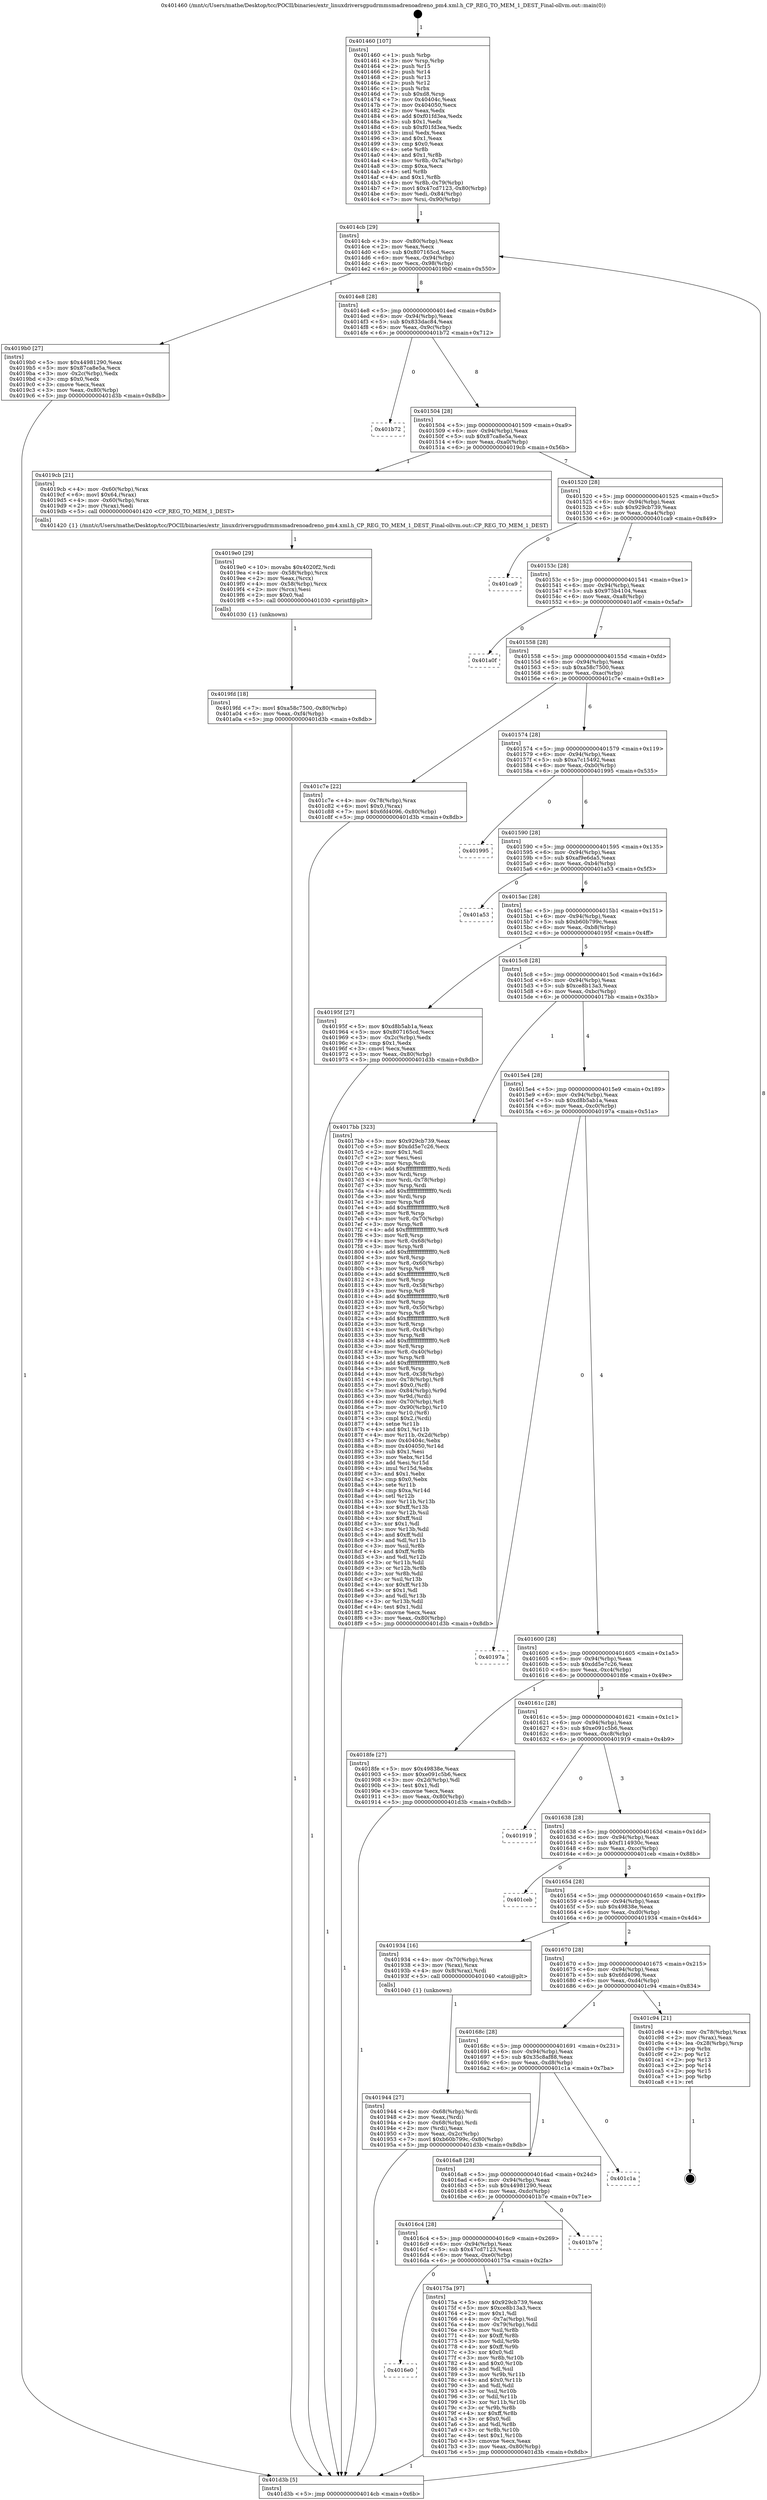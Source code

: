 digraph "0x401460" {
  label = "0x401460 (/mnt/c/Users/mathe/Desktop/tcc/POCII/binaries/extr_linuxdriversgpudrmmsmadrenoadreno_pm4.xml.h_CP_REG_TO_MEM_1_DEST_Final-ollvm.out::main(0))"
  labelloc = "t"
  node[shape=record]

  Entry [label="",width=0.3,height=0.3,shape=circle,fillcolor=black,style=filled]
  "0x4014cb" [label="{
     0x4014cb [29]\l
     | [instrs]\l
     &nbsp;&nbsp;0x4014cb \<+3\>: mov -0x80(%rbp),%eax\l
     &nbsp;&nbsp;0x4014ce \<+2\>: mov %eax,%ecx\l
     &nbsp;&nbsp;0x4014d0 \<+6\>: sub $0x807165cd,%ecx\l
     &nbsp;&nbsp;0x4014d6 \<+6\>: mov %eax,-0x94(%rbp)\l
     &nbsp;&nbsp;0x4014dc \<+6\>: mov %ecx,-0x98(%rbp)\l
     &nbsp;&nbsp;0x4014e2 \<+6\>: je 00000000004019b0 \<main+0x550\>\l
  }"]
  "0x4019b0" [label="{
     0x4019b0 [27]\l
     | [instrs]\l
     &nbsp;&nbsp;0x4019b0 \<+5\>: mov $0x44981290,%eax\l
     &nbsp;&nbsp;0x4019b5 \<+5\>: mov $0x87ca8e5a,%ecx\l
     &nbsp;&nbsp;0x4019ba \<+3\>: mov -0x2c(%rbp),%edx\l
     &nbsp;&nbsp;0x4019bd \<+3\>: cmp $0x0,%edx\l
     &nbsp;&nbsp;0x4019c0 \<+3\>: cmove %ecx,%eax\l
     &nbsp;&nbsp;0x4019c3 \<+3\>: mov %eax,-0x80(%rbp)\l
     &nbsp;&nbsp;0x4019c6 \<+5\>: jmp 0000000000401d3b \<main+0x8db\>\l
  }"]
  "0x4014e8" [label="{
     0x4014e8 [28]\l
     | [instrs]\l
     &nbsp;&nbsp;0x4014e8 \<+5\>: jmp 00000000004014ed \<main+0x8d\>\l
     &nbsp;&nbsp;0x4014ed \<+6\>: mov -0x94(%rbp),%eax\l
     &nbsp;&nbsp;0x4014f3 \<+5\>: sub $0x833dac84,%eax\l
     &nbsp;&nbsp;0x4014f8 \<+6\>: mov %eax,-0x9c(%rbp)\l
     &nbsp;&nbsp;0x4014fe \<+6\>: je 0000000000401b72 \<main+0x712\>\l
  }"]
  Exit [label="",width=0.3,height=0.3,shape=circle,fillcolor=black,style=filled,peripheries=2]
  "0x401b72" [label="{
     0x401b72\l
  }", style=dashed]
  "0x401504" [label="{
     0x401504 [28]\l
     | [instrs]\l
     &nbsp;&nbsp;0x401504 \<+5\>: jmp 0000000000401509 \<main+0xa9\>\l
     &nbsp;&nbsp;0x401509 \<+6\>: mov -0x94(%rbp),%eax\l
     &nbsp;&nbsp;0x40150f \<+5\>: sub $0x87ca8e5a,%eax\l
     &nbsp;&nbsp;0x401514 \<+6\>: mov %eax,-0xa0(%rbp)\l
     &nbsp;&nbsp;0x40151a \<+6\>: je 00000000004019cb \<main+0x56b\>\l
  }"]
  "0x4019fd" [label="{
     0x4019fd [18]\l
     | [instrs]\l
     &nbsp;&nbsp;0x4019fd \<+7\>: movl $0xa58c7500,-0x80(%rbp)\l
     &nbsp;&nbsp;0x401a04 \<+6\>: mov %eax,-0xf4(%rbp)\l
     &nbsp;&nbsp;0x401a0a \<+5\>: jmp 0000000000401d3b \<main+0x8db\>\l
  }"]
  "0x4019cb" [label="{
     0x4019cb [21]\l
     | [instrs]\l
     &nbsp;&nbsp;0x4019cb \<+4\>: mov -0x60(%rbp),%rax\l
     &nbsp;&nbsp;0x4019cf \<+6\>: movl $0x64,(%rax)\l
     &nbsp;&nbsp;0x4019d5 \<+4\>: mov -0x60(%rbp),%rax\l
     &nbsp;&nbsp;0x4019d9 \<+2\>: mov (%rax),%edi\l
     &nbsp;&nbsp;0x4019db \<+5\>: call 0000000000401420 \<CP_REG_TO_MEM_1_DEST\>\l
     | [calls]\l
     &nbsp;&nbsp;0x401420 \{1\} (/mnt/c/Users/mathe/Desktop/tcc/POCII/binaries/extr_linuxdriversgpudrmmsmadrenoadreno_pm4.xml.h_CP_REG_TO_MEM_1_DEST_Final-ollvm.out::CP_REG_TO_MEM_1_DEST)\l
  }"]
  "0x401520" [label="{
     0x401520 [28]\l
     | [instrs]\l
     &nbsp;&nbsp;0x401520 \<+5\>: jmp 0000000000401525 \<main+0xc5\>\l
     &nbsp;&nbsp;0x401525 \<+6\>: mov -0x94(%rbp),%eax\l
     &nbsp;&nbsp;0x40152b \<+5\>: sub $0x929cb739,%eax\l
     &nbsp;&nbsp;0x401530 \<+6\>: mov %eax,-0xa4(%rbp)\l
     &nbsp;&nbsp;0x401536 \<+6\>: je 0000000000401ca9 \<main+0x849\>\l
  }"]
  "0x4019e0" [label="{
     0x4019e0 [29]\l
     | [instrs]\l
     &nbsp;&nbsp;0x4019e0 \<+10\>: movabs $0x4020f2,%rdi\l
     &nbsp;&nbsp;0x4019ea \<+4\>: mov -0x58(%rbp),%rcx\l
     &nbsp;&nbsp;0x4019ee \<+2\>: mov %eax,(%rcx)\l
     &nbsp;&nbsp;0x4019f0 \<+4\>: mov -0x58(%rbp),%rcx\l
     &nbsp;&nbsp;0x4019f4 \<+2\>: mov (%rcx),%esi\l
     &nbsp;&nbsp;0x4019f6 \<+2\>: mov $0x0,%al\l
     &nbsp;&nbsp;0x4019f8 \<+5\>: call 0000000000401030 \<printf@plt\>\l
     | [calls]\l
     &nbsp;&nbsp;0x401030 \{1\} (unknown)\l
  }"]
  "0x401ca9" [label="{
     0x401ca9\l
  }", style=dashed]
  "0x40153c" [label="{
     0x40153c [28]\l
     | [instrs]\l
     &nbsp;&nbsp;0x40153c \<+5\>: jmp 0000000000401541 \<main+0xe1\>\l
     &nbsp;&nbsp;0x401541 \<+6\>: mov -0x94(%rbp),%eax\l
     &nbsp;&nbsp;0x401547 \<+5\>: sub $0x975b4104,%eax\l
     &nbsp;&nbsp;0x40154c \<+6\>: mov %eax,-0xa8(%rbp)\l
     &nbsp;&nbsp;0x401552 \<+6\>: je 0000000000401a0f \<main+0x5af\>\l
  }"]
  "0x401944" [label="{
     0x401944 [27]\l
     | [instrs]\l
     &nbsp;&nbsp;0x401944 \<+4\>: mov -0x68(%rbp),%rdi\l
     &nbsp;&nbsp;0x401948 \<+2\>: mov %eax,(%rdi)\l
     &nbsp;&nbsp;0x40194a \<+4\>: mov -0x68(%rbp),%rdi\l
     &nbsp;&nbsp;0x40194e \<+2\>: mov (%rdi),%eax\l
     &nbsp;&nbsp;0x401950 \<+3\>: mov %eax,-0x2c(%rbp)\l
     &nbsp;&nbsp;0x401953 \<+7\>: movl $0xb60b799c,-0x80(%rbp)\l
     &nbsp;&nbsp;0x40195a \<+5\>: jmp 0000000000401d3b \<main+0x8db\>\l
  }"]
  "0x401a0f" [label="{
     0x401a0f\l
  }", style=dashed]
  "0x401558" [label="{
     0x401558 [28]\l
     | [instrs]\l
     &nbsp;&nbsp;0x401558 \<+5\>: jmp 000000000040155d \<main+0xfd\>\l
     &nbsp;&nbsp;0x40155d \<+6\>: mov -0x94(%rbp),%eax\l
     &nbsp;&nbsp;0x401563 \<+5\>: sub $0xa58c7500,%eax\l
     &nbsp;&nbsp;0x401568 \<+6\>: mov %eax,-0xac(%rbp)\l
     &nbsp;&nbsp;0x40156e \<+6\>: je 0000000000401c7e \<main+0x81e\>\l
  }"]
  "0x401460" [label="{
     0x401460 [107]\l
     | [instrs]\l
     &nbsp;&nbsp;0x401460 \<+1\>: push %rbp\l
     &nbsp;&nbsp;0x401461 \<+3\>: mov %rsp,%rbp\l
     &nbsp;&nbsp;0x401464 \<+2\>: push %r15\l
     &nbsp;&nbsp;0x401466 \<+2\>: push %r14\l
     &nbsp;&nbsp;0x401468 \<+2\>: push %r13\l
     &nbsp;&nbsp;0x40146a \<+2\>: push %r12\l
     &nbsp;&nbsp;0x40146c \<+1\>: push %rbx\l
     &nbsp;&nbsp;0x40146d \<+7\>: sub $0xd8,%rsp\l
     &nbsp;&nbsp;0x401474 \<+7\>: mov 0x40404c,%eax\l
     &nbsp;&nbsp;0x40147b \<+7\>: mov 0x404050,%ecx\l
     &nbsp;&nbsp;0x401482 \<+2\>: mov %eax,%edx\l
     &nbsp;&nbsp;0x401484 \<+6\>: add $0xf01fd3ea,%edx\l
     &nbsp;&nbsp;0x40148a \<+3\>: sub $0x1,%edx\l
     &nbsp;&nbsp;0x40148d \<+6\>: sub $0xf01fd3ea,%edx\l
     &nbsp;&nbsp;0x401493 \<+3\>: imul %edx,%eax\l
     &nbsp;&nbsp;0x401496 \<+3\>: and $0x1,%eax\l
     &nbsp;&nbsp;0x401499 \<+3\>: cmp $0x0,%eax\l
     &nbsp;&nbsp;0x40149c \<+4\>: sete %r8b\l
     &nbsp;&nbsp;0x4014a0 \<+4\>: and $0x1,%r8b\l
     &nbsp;&nbsp;0x4014a4 \<+4\>: mov %r8b,-0x7a(%rbp)\l
     &nbsp;&nbsp;0x4014a8 \<+3\>: cmp $0xa,%ecx\l
     &nbsp;&nbsp;0x4014ab \<+4\>: setl %r8b\l
     &nbsp;&nbsp;0x4014af \<+4\>: and $0x1,%r8b\l
     &nbsp;&nbsp;0x4014b3 \<+4\>: mov %r8b,-0x79(%rbp)\l
     &nbsp;&nbsp;0x4014b7 \<+7\>: movl $0x47cd7123,-0x80(%rbp)\l
     &nbsp;&nbsp;0x4014be \<+6\>: mov %edi,-0x84(%rbp)\l
     &nbsp;&nbsp;0x4014c4 \<+7\>: mov %rsi,-0x90(%rbp)\l
  }"]
  "0x401c7e" [label="{
     0x401c7e [22]\l
     | [instrs]\l
     &nbsp;&nbsp;0x401c7e \<+4\>: mov -0x78(%rbp),%rax\l
     &nbsp;&nbsp;0x401c82 \<+6\>: movl $0x0,(%rax)\l
     &nbsp;&nbsp;0x401c88 \<+7\>: movl $0x6fd4096,-0x80(%rbp)\l
     &nbsp;&nbsp;0x401c8f \<+5\>: jmp 0000000000401d3b \<main+0x8db\>\l
  }"]
  "0x401574" [label="{
     0x401574 [28]\l
     | [instrs]\l
     &nbsp;&nbsp;0x401574 \<+5\>: jmp 0000000000401579 \<main+0x119\>\l
     &nbsp;&nbsp;0x401579 \<+6\>: mov -0x94(%rbp),%eax\l
     &nbsp;&nbsp;0x40157f \<+5\>: sub $0xa7c15492,%eax\l
     &nbsp;&nbsp;0x401584 \<+6\>: mov %eax,-0xb0(%rbp)\l
     &nbsp;&nbsp;0x40158a \<+6\>: je 0000000000401995 \<main+0x535\>\l
  }"]
  "0x401d3b" [label="{
     0x401d3b [5]\l
     | [instrs]\l
     &nbsp;&nbsp;0x401d3b \<+5\>: jmp 00000000004014cb \<main+0x6b\>\l
  }"]
  "0x401995" [label="{
     0x401995\l
  }", style=dashed]
  "0x401590" [label="{
     0x401590 [28]\l
     | [instrs]\l
     &nbsp;&nbsp;0x401590 \<+5\>: jmp 0000000000401595 \<main+0x135\>\l
     &nbsp;&nbsp;0x401595 \<+6\>: mov -0x94(%rbp),%eax\l
     &nbsp;&nbsp;0x40159b \<+5\>: sub $0xaf9e6da5,%eax\l
     &nbsp;&nbsp;0x4015a0 \<+6\>: mov %eax,-0xb4(%rbp)\l
     &nbsp;&nbsp;0x4015a6 \<+6\>: je 0000000000401a53 \<main+0x5f3\>\l
  }"]
  "0x4016e0" [label="{
     0x4016e0\l
  }", style=dashed]
  "0x401a53" [label="{
     0x401a53\l
  }", style=dashed]
  "0x4015ac" [label="{
     0x4015ac [28]\l
     | [instrs]\l
     &nbsp;&nbsp;0x4015ac \<+5\>: jmp 00000000004015b1 \<main+0x151\>\l
     &nbsp;&nbsp;0x4015b1 \<+6\>: mov -0x94(%rbp),%eax\l
     &nbsp;&nbsp;0x4015b7 \<+5\>: sub $0xb60b799c,%eax\l
     &nbsp;&nbsp;0x4015bc \<+6\>: mov %eax,-0xb8(%rbp)\l
     &nbsp;&nbsp;0x4015c2 \<+6\>: je 000000000040195f \<main+0x4ff\>\l
  }"]
  "0x40175a" [label="{
     0x40175a [97]\l
     | [instrs]\l
     &nbsp;&nbsp;0x40175a \<+5\>: mov $0x929cb739,%eax\l
     &nbsp;&nbsp;0x40175f \<+5\>: mov $0xce8b13a3,%ecx\l
     &nbsp;&nbsp;0x401764 \<+2\>: mov $0x1,%dl\l
     &nbsp;&nbsp;0x401766 \<+4\>: mov -0x7a(%rbp),%sil\l
     &nbsp;&nbsp;0x40176a \<+4\>: mov -0x79(%rbp),%dil\l
     &nbsp;&nbsp;0x40176e \<+3\>: mov %sil,%r8b\l
     &nbsp;&nbsp;0x401771 \<+4\>: xor $0xff,%r8b\l
     &nbsp;&nbsp;0x401775 \<+3\>: mov %dil,%r9b\l
     &nbsp;&nbsp;0x401778 \<+4\>: xor $0xff,%r9b\l
     &nbsp;&nbsp;0x40177c \<+3\>: xor $0x0,%dl\l
     &nbsp;&nbsp;0x40177f \<+3\>: mov %r8b,%r10b\l
     &nbsp;&nbsp;0x401782 \<+4\>: and $0x0,%r10b\l
     &nbsp;&nbsp;0x401786 \<+3\>: and %dl,%sil\l
     &nbsp;&nbsp;0x401789 \<+3\>: mov %r9b,%r11b\l
     &nbsp;&nbsp;0x40178c \<+4\>: and $0x0,%r11b\l
     &nbsp;&nbsp;0x401790 \<+3\>: and %dl,%dil\l
     &nbsp;&nbsp;0x401793 \<+3\>: or %sil,%r10b\l
     &nbsp;&nbsp;0x401796 \<+3\>: or %dil,%r11b\l
     &nbsp;&nbsp;0x401799 \<+3\>: xor %r11b,%r10b\l
     &nbsp;&nbsp;0x40179c \<+3\>: or %r9b,%r8b\l
     &nbsp;&nbsp;0x40179f \<+4\>: xor $0xff,%r8b\l
     &nbsp;&nbsp;0x4017a3 \<+3\>: or $0x0,%dl\l
     &nbsp;&nbsp;0x4017a6 \<+3\>: and %dl,%r8b\l
     &nbsp;&nbsp;0x4017a9 \<+3\>: or %r8b,%r10b\l
     &nbsp;&nbsp;0x4017ac \<+4\>: test $0x1,%r10b\l
     &nbsp;&nbsp;0x4017b0 \<+3\>: cmovne %ecx,%eax\l
     &nbsp;&nbsp;0x4017b3 \<+3\>: mov %eax,-0x80(%rbp)\l
     &nbsp;&nbsp;0x4017b6 \<+5\>: jmp 0000000000401d3b \<main+0x8db\>\l
  }"]
  "0x40195f" [label="{
     0x40195f [27]\l
     | [instrs]\l
     &nbsp;&nbsp;0x40195f \<+5\>: mov $0xd8b5ab1a,%eax\l
     &nbsp;&nbsp;0x401964 \<+5\>: mov $0x807165cd,%ecx\l
     &nbsp;&nbsp;0x401969 \<+3\>: mov -0x2c(%rbp),%edx\l
     &nbsp;&nbsp;0x40196c \<+3\>: cmp $0x1,%edx\l
     &nbsp;&nbsp;0x40196f \<+3\>: cmovl %ecx,%eax\l
     &nbsp;&nbsp;0x401972 \<+3\>: mov %eax,-0x80(%rbp)\l
     &nbsp;&nbsp;0x401975 \<+5\>: jmp 0000000000401d3b \<main+0x8db\>\l
  }"]
  "0x4015c8" [label="{
     0x4015c8 [28]\l
     | [instrs]\l
     &nbsp;&nbsp;0x4015c8 \<+5\>: jmp 00000000004015cd \<main+0x16d\>\l
     &nbsp;&nbsp;0x4015cd \<+6\>: mov -0x94(%rbp),%eax\l
     &nbsp;&nbsp;0x4015d3 \<+5\>: sub $0xce8b13a3,%eax\l
     &nbsp;&nbsp;0x4015d8 \<+6\>: mov %eax,-0xbc(%rbp)\l
     &nbsp;&nbsp;0x4015de \<+6\>: je 00000000004017bb \<main+0x35b\>\l
  }"]
  "0x4016c4" [label="{
     0x4016c4 [28]\l
     | [instrs]\l
     &nbsp;&nbsp;0x4016c4 \<+5\>: jmp 00000000004016c9 \<main+0x269\>\l
     &nbsp;&nbsp;0x4016c9 \<+6\>: mov -0x94(%rbp),%eax\l
     &nbsp;&nbsp;0x4016cf \<+5\>: sub $0x47cd7123,%eax\l
     &nbsp;&nbsp;0x4016d4 \<+6\>: mov %eax,-0xe0(%rbp)\l
     &nbsp;&nbsp;0x4016da \<+6\>: je 000000000040175a \<main+0x2fa\>\l
  }"]
  "0x4017bb" [label="{
     0x4017bb [323]\l
     | [instrs]\l
     &nbsp;&nbsp;0x4017bb \<+5\>: mov $0x929cb739,%eax\l
     &nbsp;&nbsp;0x4017c0 \<+5\>: mov $0xdd5e7c26,%ecx\l
     &nbsp;&nbsp;0x4017c5 \<+2\>: mov $0x1,%dl\l
     &nbsp;&nbsp;0x4017c7 \<+2\>: xor %esi,%esi\l
     &nbsp;&nbsp;0x4017c9 \<+3\>: mov %rsp,%rdi\l
     &nbsp;&nbsp;0x4017cc \<+4\>: add $0xfffffffffffffff0,%rdi\l
     &nbsp;&nbsp;0x4017d0 \<+3\>: mov %rdi,%rsp\l
     &nbsp;&nbsp;0x4017d3 \<+4\>: mov %rdi,-0x78(%rbp)\l
     &nbsp;&nbsp;0x4017d7 \<+3\>: mov %rsp,%rdi\l
     &nbsp;&nbsp;0x4017da \<+4\>: add $0xfffffffffffffff0,%rdi\l
     &nbsp;&nbsp;0x4017de \<+3\>: mov %rdi,%rsp\l
     &nbsp;&nbsp;0x4017e1 \<+3\>: mov %rsp,%r8\l
     &nbsp;&nbsp;0x4017e4 \<+4\>: add $0xfffffffffffffff0,%r8\l
     &nbsp;&nbsp;0x4017e8 \<+3\>: mov %r8,%rsp\l
     &nbsp;&nbsp;0x4017eb \<+4\>: mov %r8,-0x70(%rbp)\l
     &nbsp;&nbsp;0x4017ef \<+3\>: mov %rsp,%r8\l
     &nbsp;&nbsp;0x4017f2 \<+4\>: add $0xfffffffffffffff0,%r8\l
     &nbsp;&nbsp;0x4017f6 \<+3\>: mov %r8,%rsp\l
     &nbsp;&nbsp;0x4017f9 \<+4\>: mov %r8,-0x68(%rbp)\l
     &nbsp;&nbsp;0x4017fd \<+3\>: mov %rsp,%r8\l
     &nbsp;&nbsp;0x401800 \<+4\>: add $0xfffffffffffffff0,%r8\l
     &nbsp;&nbsp;0x401804 \<+3\>: mov %r8,%rsp\l
     &nbsp;&nbsp;0x401807 \<+4\>: mov %r8,-0x60(%rbp)\l
     &nbsp;&nbsp;0x40180b \<+3\>: mov %rsp,%r8\l
     &nbsp;&nbsp;0x40180e \<+4\>: add $0xfffffffffffffff0,%r8\l
     &nbsp;&nbsp;0x401812 \<+3\>: mov %r8,%rsp\l
     &nbsp;&nbsp;0x401815 \<+4\>: mov %r8,-0x58(%rbp)\l
     &nbsp;&nbsp;0x401819 \<+3\>: mov %rsp,%r8\l
     &nbsp;&nbsp;0x40181c \<+4\>: add $0xfffffffffffffff0,%r8\l
     &nbsp;&nbsp;0x401820 \<+3\>: mov %r8,%rsp\l
     &nbsp;&nbsp;0x401823 \<+4\>: mov %r8,-0x50(%rbp)\l
     &nbsp;&nbsp;0x401827 \<+3\>: mov %rsp,%r8\l
     &nbsp;&nbsp;0x40182a \<+4\>: add $0xfffffffffffffff0,%r8\l
     &nbsp;&nbsp;0x40182e \<+3\>: mov %r8,%rsp\l
     &nbsp;&nbsp;0x401831 \<+4\>: mov %r8,-0x48(%rbp)\l
     &nbsp;&nbsp;0x401835 \<+3\>: mov %rsp,%r8\l
     &nbsp;&nbsp;0x401838 \<+4\>: add $0xfffffffffffffff0,%r8\l
     &nbsp;&nbsp;0x40183c \<+3\>: mov %r8,%rsp\l
     &nbsp;&nbsp;0x40183f \<+4\>: mov %r8,-0x40(%rbp)\l
     &nbsp;&nbsp;0x401843 \<+3\>: mov %rsp,%r8\l
     &nbsp;&nbsp;0x401846 \<+4\>: add $0xfffffffffffffff0,%r8\l
     &nbsp;&nbsp;0x40184a \<+3\>: mov %r8,%rsp\l
     &nbsp;&nbsp;0x40184d \<+4\>: mov %r8,-0x38(%rbp)\l
     &nbsp;&nbsp;0x401851 \<+4\>: mov -0x78(%rbp),%r8\l
     &nbsp;&nbsp;0x401855 \<+7\>: movl $0x0,(%r8)\l
     &nbsp;&nbsp;0x40185c \<+7\>: mov -0x84(%rbp),%r9d\l
     &nbsp;&nbsp;0x401863 \<+3\>: mov %r9d,(%rdi)\l
     &nbsp;&nbsp;0x401866 \<+4\>: mov -0x70(%rbp),%r8\l
     &nbsp;&nbsp;0x40186a \<+7\>: mov -0x90(%rbp),%r10\l
     &nbsp;&nbsp;0x401871 \<+3\>: mov %r10,(%r8)\l
     &nbsp;&nbsp;0x401874 \<+3\>: cmpl $0x2,(%rdi)\l
     &nbsp;&nbsp;0x401877 \<+4\>: setne %r11b\l
     &nbsp;&nbsp;0x40187b \<+4\>: and $0x1,%r11b\l
     &nbsp;&nbsp;0x40187f \<+4\>: mov %r11b,-0x2d(%rbp)\l
     &nbsp;&nbsp;0x401883 \<+7\>: mov 0x40404c,%ebx\l
     &nbsp;&nbsp;0x40188a \<+8\>: mov 0x404050,%r14d\l
     &nbsp;&nbsp;0x401892 \<+3\>: sub $0x1,%esi\l
     &nbsp;&nbsp;0x401895 \<+3\>: mov %ebx,%r15d\l
     &nbsp;&nbsp;0x401898 \<+3\>: add %esi,%r15d\l
     &nbsp;&nbsp;0x40189b \<+4\>: imul %r15d,%ebx\l
     &nbsp;&nbsp;0x40189f \<+3\>: and $0x1,%ebx\l
     &nbsp;&nbsp;0x4018a2 \<+3\>: cmp $0x0,%ebx\l
     &nbsp;&nbsp;0x4018a5 \<+4\>: sete %r11b\l
     &nbsp;&nbsp;0x4018a9 \<+4\>: cmp $0xa,%r14d\l
     &nbsp;&nbsp;0x4018ad \<+4\>: setl %r12b\l
     &nbsp;&nbsp;0x4018b1 \<+3\>: mov %r11b,%r13b\l
     &nbsp;&nbsp;0x4018b4 \<+4\>: xor $0xff,%r13b\l
     &nbsp;&nbsp;0x4018b8 \<+3\>: mov %r12b,%sil\l
     &nbsp;&nbsp;0x4018bb \<+4\>: xor $0xff,%sil\l
     &nbsp;&nbsp;0x4018bf \<+3\>: xor $0x1,%dl\l
     &nbsp;&nbsp;0x4018c2 \<+3\>: mov %r13b,%dil\l
     &nbsp;&nbsp;0x4018c5 \<+4\>: and $0xff,%dil\l
     &nbsp;&nbsp;0x4018c9 \<+3\>: and %dl,%r11b\l
     &nbsp;&nbsp;0x4018cc \<+3\>: mov %sil,%r8b\l
     &nbsp;&nbsp;0x4018cf \<+4\>: and $0xff,%r8b\l
     &nbsp;&nbsp;0x4018d3 \<+3\>: and %dl,%r12b\l
     &nbsp;&nbsp;0x4018d6 \<+3\>: or %r11b,%dil\l
     &nbsp;&nbsp;0x4018d9 \<+3\>: or %r12b,%r8b\l
     &nbsp;&nbsp;0x4018dc \<+3\>: xor %r8b,%dil\l
     &nbsp;&nbsp;0x4018df \<+3\>: or %sil,%r13b\l
     &nbsp;&nbsp;0x4018e2 \<+4\>: xor $0xff,%r13b\l
     &nbsp;&nbsp;0x4018e6 \<+3\>: or $0x1,%dl\l
     &nbsp;&nbsp;0x4018e9 \<+3\>: and %dl,%r13b\l
     &nbsp;&nbsp;0x4018ec \<+3\>: or %r13b,%dil\l
     &nbsp;&nbsp;0x4018ef \<+4\>: test $0x1,%dil\l
     &nbsp;&nbsp;0x4018f3 \<+3\>: cmovne %ecx,%eax\l
     &nbsp;&nbsp;0x4018f6 \<+3\>: mov %eax,-0x80(%rbp)\l
     &nbsp;&nbsp;0x4018f9 \<+5\>: jmp 0000000000401d3b \<main+0x8db\>\l
  }"]
  "0x4015e4" [label="{
     0x4015e4 [28]\l
     | [instrs]\l
     &nbsp;&nbsp;0x4015e4 \<+5\>: jmp 00000000004015e9 \<main+0x189\>\l
     &nbsp;&nbsp;0x4015e9 \<+6\>: mov -0x94(%rbp),%eax\l
     &nbsp;&nbsp;0x4015ef \<+5\>: sub $0xd8b5ab1a,%eax\l
     &nbsp;&nbsp;0x4015f4 \<+6\>: mov %eax,-0xc0(%rbp)\l
     &nbsp;&nbsp;0x4015fa \<+6\>: je 000000000040197a \<main+0x51a\>\l
  }"]
  "0x401b7e" [label="{
     0x401b7e\l
  }", style=dashed]
  "0x40197a" [label="{
     0x40197a\l
  }", style=dashed]
  "0x401600" [label="{
     0x401600 [28]\l
     | [instrs]\l
     &nbsp;&nbsp;0x401600 \<+5\>: jmp 0000000000401605 \<main+0x1a5\>\l
     &nbsp;&nbsp;0x401605 \<+6\>: mov -0x94(%rbp),%eax\l
     &nbsp;&nbsp;0x40160b \<+5\>: sub $0xdd5e7c26,%eax\l
     &nbsp;&nbsp;0x401610 \<+6\>: mov %eax,-0xc4(%rbp)\l
     &nbsp;&nbsp;0x401616 \<+6\>: je 00000000004018fe \<main+0x49e\>\l
  }"]
  "0x4016a8" [label="{
     0x4016a8 [28]\l
     | [instrs]\l
     &nbsp;&nbsp;0x4016a8 \<+5\>: jmp 00000000004016ad \<main+0x24d\>\l
     &nbsp;&nbsp;0x4016ad \<+6\>: mov -0x94(%rbp),%eax\l
     &nbsp;&nbsp;0x4016b3 \<+5\>: sub $0x44981290,%eax\l
     &nbsp;&nbsp;0x4016b8 \<+6\>: mov %eax,-0xdc(%rbp)\l
     &nbsp;&nbsp;0x4016be \<+6\>: je 0000000000401b7e \<main+0x71e\>\l
  }"]
  "0x4018fe" [label="{
     0x4018fe [27]\l
     | [instrs]\l
     &nbsp;&nbsp;0x4018fe \<+5\>: mov $0x49838e,%eax\l
     &nbsp;&nbsp;0x401903 \<+5\>: mov $0xe091c5b6,%ecx\l
     &nbsp;&nbsp;0x401908 \<+3\>: mov -0x2d(%rbp),%dl\l
     &nbsp;&nbsp;0x40190b \<+3\>: test $0x1,%dl\l
     &nbsp;&nbsp;0x40190e \<+3\>: cmovne %ecx,%eax\l
     &nbsp;&nbsp;0x401911 \<+3\>: mov %eax,-0x80(%rbp)\l
     &nbsp;&nbsp;0x401914 \<+5\>: jmp 0000000000401d3b \<main+0x8db\>\l
  }"]
  "0x40161c" [label="{
     0x40161c [28]\l
     | [instrs]\l
     &nbsp;&nbsp;0x40161c \<+5\>: jmp 0000000000401621 \<main+0x1c1\>\l
     &nbsp;&nbsp;0x401621 \<+6\>: mov -0x94(%rbp),%eax\l
     &nbsp;&nbsp;0x401627 \<+5\>: sub $0xe091c5b6,%eax\l
     &nbsp;&nbsp;0x40162c \<+6\>: mov %eax,-0xc8(%rbp)\l
     &nbsp;&nbsp;0x401632 \<+6\>: je 0000000000401919 \<main+0x4b9\>\l
  }"]
  "0x401c1a" [label="{
     0x401c1a\l
  }", style=dashed]
  "0x401919" [label="{
     0x401919\l
  }", style=dashed]
  "0x401638" [label="{
     0x401638 [28]\l
     | [instrs]\l
     &nbsp;&nbsp;0x401638 \<+5\>: jmp 000000000040163d \<main+0x1dd\>\l
     &nbsp;&nbsp;0x40163d \<+6\>: mov -0x94(%rbp),%eax\l
     &nbsp;&nbsp;0x401643 \<+5\>: sub $0xf114930c,%eax\l
     &nbsp;&nbsp;0x401648 \<+6\>: mov %eax,-0xcc(%rbp)\l
     &nbsp;&nbsp;0x40164e \<+6\>: je 0000000000401ceb \<main+0x88b\>\l
  }"]
  "0x40168c" [label="{
     0x40168c [28]\l
     | [instrs]\l
     &nbsp;&nbsp;0x40168c \<+5\>: jmp 0000000000401691 \<main+0x231\>\l
     &nbsp;&nbsp;0x401691 \<+6\>: mov -0x94(%rbp),%eax\l
     &nbsp;&nbsp;0x401697 \<+5\>: sub $0x35c8af88,%eax\l
     &nbsp;&nbsp;0x40169c \<+6\>: mov %eax,-0xd8(%rbp)\l
     &nbsp;&nbsp;0x4016a2 \<+6\>: je 0000000000401c1a \<main+0x7ba\>\l
  }"]
  "0x401ceb" [label="{
     0x401ceb\l
  }", style=dashed]
  "0x401654" [label="{
     0x401654 [28]\l
     | [instrs]\l
     &nbsp;&nbsp;0x401654 \<+5\>: jmp 0000000000401659 \<main+0x1f9\>\l
     &nbsp;&nbsp;0x401659 \<+6\>: mov -0x94(%rbp),%eax\l
     &nbsp;&nbsp;0x40165f \<+5\>: sub $0x49838e,%eax\l
     &nbsp;&nbsp;0x401664 \<+6\>: mov %eax,-0xd0(%rbp)\l
     &nbsp;&nbsp;0x40166a \<+6\>: je 0000000000401934 \<main+0x4d4\>\l
  }"]
  "0x401c94" [label="{
     0x401c94 [21]\l
     | [instrs]\l
     &nbsp;&nbsp;0x401c94 \<+4\>: mov -0x78(%rbp),%rax\l
     &nbsp;&nbsp;0x401c98 \<+2\>: mov (%rax),%eax\l
     &nbsp;&nbsp;0x401c9a \<+4\>: lea -0x28(%rbp),%rsp\l
     &nbsp;&nbsp;0x401c9e \<+1\>: pop %rbx\l
     &nbsp;&nbsp;0x401c9f \<+2\>: pop %r12\l
     &nbsp;&nbsp;0x401ca1 \<+2\>: pop %r13\l
     &nbsp;&nbsp;0x401ca3 \<+2\>: pop %r14\l
     &nbsp;&nbsp;0x401ca5 \<+2\>: pop %r15\l
     &nbsp;&nbsp;0x401ca7 \<+1\>: pop %rbp\l
     &nbsp;&nbsp;0x401ca8 \<+1\>: ret\l
  }"]
  "0x401934" [label="{
     0x401934 [16]\l
     | [instrs]\l
     &nbsp;&nbsp;0x401934 \<+4\>: mov -0x70(%rbp),%rax\l
     &nbsp;&nbsp;0x401938 \<+3\>: mov (%rax),%rax\l
     &nbsp;&nbsp;0x40193b \<+4\>: mov 0x8(%rax),%rdi\l
     &nbsp;&nbsp;0x40193f \<+5\>: call 0000000000401040 \<atoi@plt\>\l
     | [calls]\l
     &nbsp;&nbsp;0x401040 \{1\} (unknown)\l
  }"]
  "0x401670" [label="{
     0x401670 [28]\l
     | [instrs]\l
     &nbsp;&nbsp;0x401670 \<+5\>: jmp 0000000000401675 \<main+0x215\>\l
     &nbsp;&nbsp;0x401675 \<+6\>: mov -0x94(%rbp),%eax\l
     &nbsp;&nbsp;0x40167b \<+5\>: sub $0x6fd4096,%eax\l
     &nbsp;&nbsp;0x401680 \<+6\>: mov %eax,-0xd4(%rbp)\l
     &nbsp;&nbsp;0x401686 \<+6\>: je 0000000000401c94 \<main+0x834\>\l
  }"]
  Entry -> "0x401460" [label=" 1"]
  "0x4014cb" -> "0x4019b0" [label=" 1"]
  "0x4014cb" -> "0x4014e8" [label=" 8"]
  "0x401c94" -> Exit [label=" 1"]
  "0x4014e8" -> "0x401b72" [label=" 0"]
  "0x4014e8" -> "0x401504" [label=" 8"]
  "0x401c7e" -> "0x401d3b" [label=" 1"]
  "0x401504" -> "0x4019cb" [label=" 1"]
  "0x401504" -> "0x401520" [label=" 7"]
  "0x4019fd" -> "0x401d3b" [label=" 1"]
  "0x401520" -> "0x401ca9" [label=" 0"]
  "0x401520" -> "0x40153c" [label=" 7"]
  "0x4019e0" -> "0x4019fd" [label=" 1"]
  "0x40153c" -> "0x401a0f" [label=" 0"]
  "0x40153c" -> "0x401558" [label=" 7"]
  "0x4019cb" -> "0x4019e0" [label=" 1"]
  "0x401558" -> "0x401c7e" [label=" 1"]
  "0x401558" -> "0x401574" [label=" 6"]
  "0x40195f" -> "0x401d3b" [label=" 1"]
  "0x401574" -> "0x401995" [label=" 0"]
  "0x401574" -> "0x401590" [label=" 6"]
  "0x401944" -> "0x401d3b" [label=" 1"]
  "0x401590" -> "0x401a53" [label=" 0"]
  "0x401590" -> "0x4015ac" [label=" 6"]
  "0x401934" -> "0x401944" [label=" 1"]
  "0x4015ac" -> "0x40195f" [label=" 1"]
  "0x4015ac" -> "0x4015c8" [label=" 5"]
  "0x4018fe" -> "0x401d3b" [label=" 1"]
  "0x4015c8" -> "0x4017bb" [label=" 1"]
  "0x4015c8" -> "0x4015e4" [label=" 4"]
  "0x4019b0" -> "0x401d3b" [label=" 1"]
  "0x4015e4" -> "0x40197a" [label=" 0"]
  "0x4015e4" -> "0x401600" [label=" 4"]
  "0x401d3b" -> "0x4014cb" [label=" 8"]
  "0x401600" -> "0x4018fe" [label=" 1"]
  "0x401600" -> "0x40161c" [label=" 3"]
  "0x40175a" -> "0x401d3b" [label=" 1"]
  "0x40161c" -> "0x401919" [label=" 0"]
  "0x40161c" -> "0x401638" [label=" 3"]
  "0x4016c4" -> "0x4016e0" [label=" 0"]
  "0x401638" -> "0x401ceb" [label=" 0"]
  "0x401638" -> "0x401654" [label=" 3"]
  "0x4017bb" -> "0x401d3b" [label=" 1"]
  "0x401654" -> "0x401934" [label=" 1"]
  "0x401654" -> "0x401670" [label=" 2"]
  "0x4016a8" -> "0x4016c4" [label=" 1"]
  "0x401670" -> "0x401c94" [label=" 1"]
  "0x401670" -> "0x40168c" [label=" 1"]
  "0x4016c4" -> "0x40175a" [label=" 1"]
  "0x40168c" -> "0x401c1a" [label=" 0"]
  "0x40168c" -> "0x4016a8" [label=" 1"]
  "0x401460" -> "0x4014cb" [label=" 1"]
  "0x4016a8" -> "0x401b7e" [label=" 0"]
}

